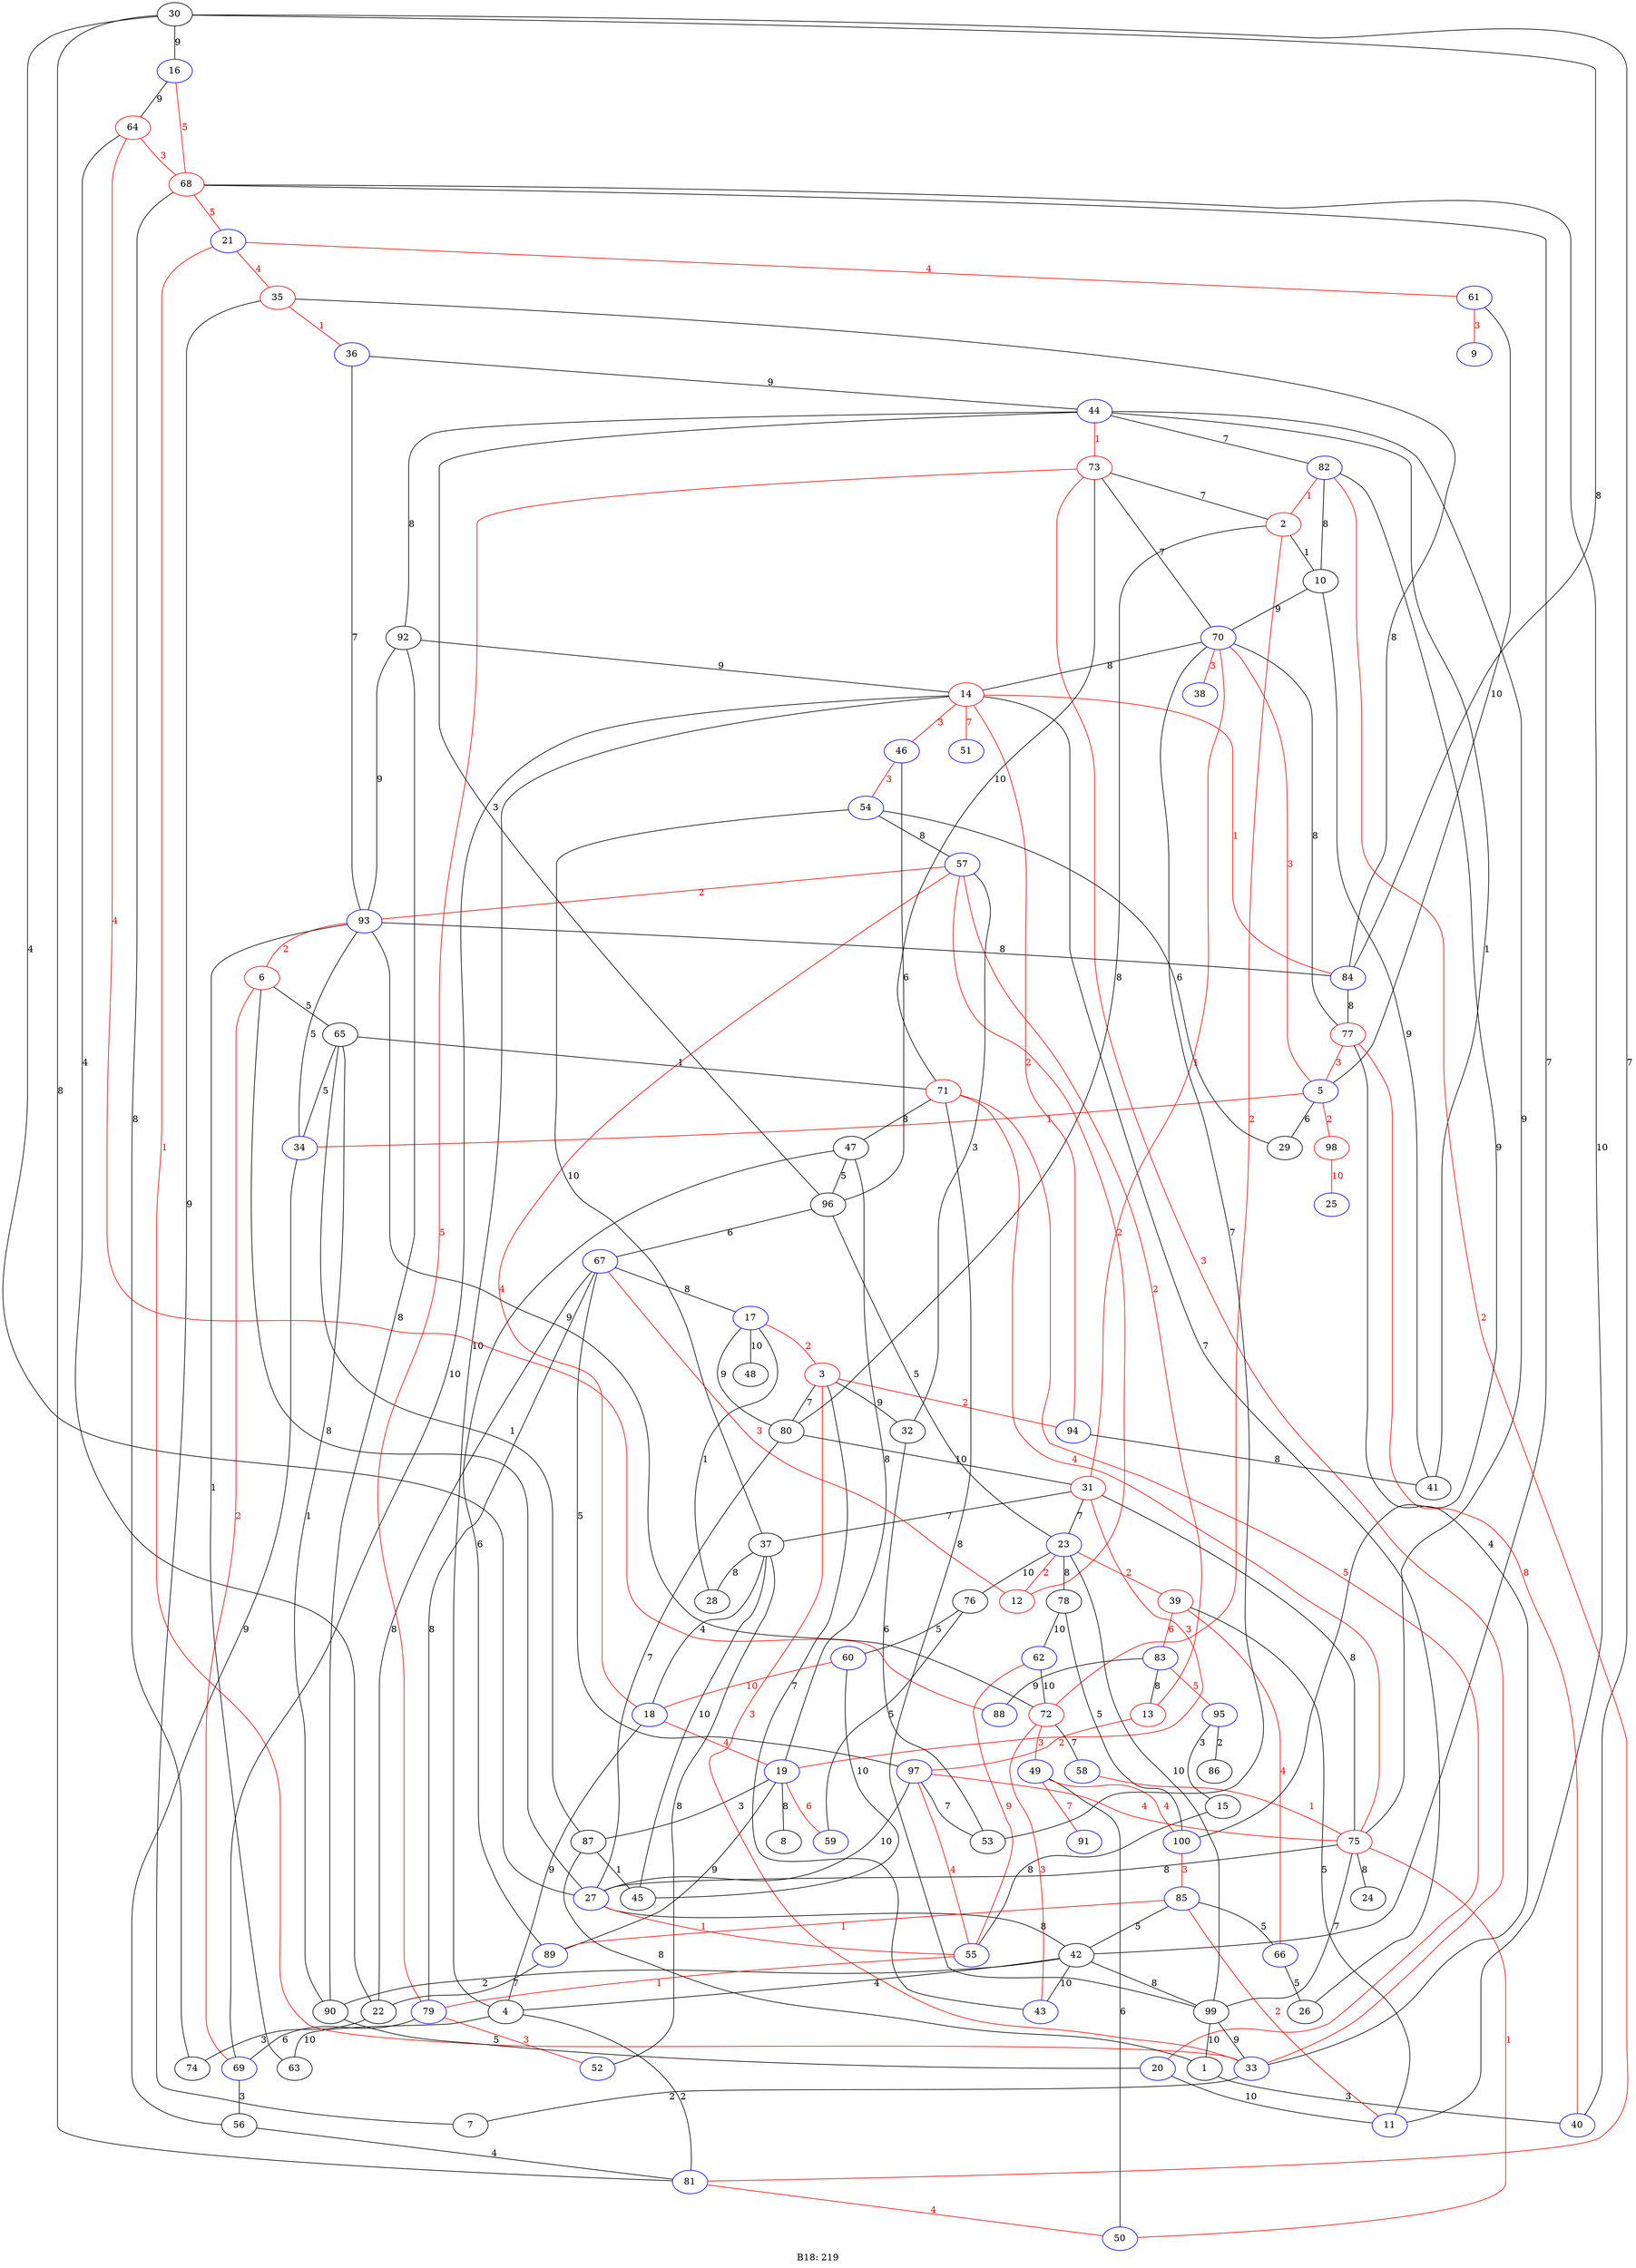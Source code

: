 strict graph G {
  label="B18: 219";
  1 [ ];
  2 [ color="red" ];
  3 [ color="red" ];
  4 [ ];
  5 [ color="blue" ];
  6 [ color="red" ];
  7 [ ];
  8 [ ];
  9 [ color="blue" ];
  10 [ ];
  11 [ color="blue" ];
  12 [ color="red" ];
  13 [ color="red" ];
  14 [ color="red" ];
  15 [ ];
  16 [ color="blue" ];
  17 [ color="blue" ];
  18 [ color="blue" ];
  19 [ color="blue" ];
  20 [ color="blue" ];
  21 [ color="blue" ];
  22 [ ];
  23 [ color="blue" ];
  24 [ ];
  25 [ color="blue" ];
  26 [ ];
  27 [ color="blue" ];
  28 [ ];
  29 [ ];
  30 [ ];
  31 [ color="red" ];
  32 [ ];
  33 [ color="blue" ];
  34 [ color="blue" ];
  35 [ color="red" ];
  36 [ color="blue" ];
  37 [ ];
  38 [ color="blue" ];
  39 [ color="red" ];
  40 [ color="blue" ];
  41 [ ];
  42 [ ];
  43 [ color="blue" ];
  44 [ color="blue" ];
  45 [ ];
  46 [ color="blue" ];
  47 [ ];
  48 [ ];
  49 [ color="blue" ];
  50 [ color="blue" ];
  51 [ color="blue" ];
  52 [ color="blue" ];
  53 [ ];
  54 [ color="blue" ];
  55 [ color="blue" ];
  56 [ ];
  57 [ color="blue" ];
  58 [ color="blue" ];
  59 [ color="blue" ];
  60 [ color="blue" ];
  61 [ color="blue" ];
  62 [ color="blue" ];
  63 [ ];
  64 [ color="red" ];
  65 [ ];
  66 [ color="blue" ];
  67 [ color="blue" ];
  68 [ color="red" ];
  69 [ color="blue" ];
  70 [ color="blue" ];
  71 [ color="red" ];
  72 [ color="red" ];
  73 [ color="red" ];
  74 [ ];
  75 [ color="red" ];
  76 [ ];
  77 [ color="red" ];
  78 [ ];
  79 [ color="blue" ];
  80 [ ];
  81 [ color="blue" ];
  82 [ color="blue" ];
  83 [ color="blue" ];
  84 [ color="blue" ];
  85 [ color="blue" ];
  86 [ ];
  87 [ ];
  88 [ color="blue" ];
  89 [ color="blue" ];
  90 [ ];
  91 [ color="blue" ];
  92 [ ];
  93 [ color="blue" ];
  94 [ color="blue" ];
  95 [ color="blue" ];
  96 [ ];
  97 [ color="blue" ];
  98 [ color="red" ];
  99 [ ];
  100 [ color="blue" ];
  1 -- 40 [ label="3" ];
  2 -- 10 [ label="1" ];
  2 -- 72 [ color="red" fontcolor="red" label="2" ];
  3 -- 32 [ label="9" ];
  3 -- 80 [ label="7" ];
  3 -- 94 [ color="red" fontcolor="red" label="2" ];
  4 -- 14 [ label="10" ];
  4 -- 63 [ label="10" ];
  4 -- 81 [ label="2" ];
  5 -- 29 [ label="6" ];
  5 -- 34 [ color="red" fontcolor="red" label="1" ];
  5 -- 98 [ color="red" fontcolor="red" label="2" ];
  6 -- 65 [ label="5" ];
  6 -- 69 [ color="red" fontcolor="red" label="2" ];
  7 -- 35 [ label="9" ];
  10 -- 70 [ label="9" ];
  12 -- 57 [ color="red" fontcolor="red" label="2" ];
  13 -- 57 [ color="red" fontcolor="red" label="2" ];
  13 -- 97 [ color="red" fontcolor="red" label="2" ];
  14 -- 46 [ color="red" fontcolor="red" label="3" ];
  14 -- 51 [ color="red" fontcolor="red" label="7" ];
  14 -- 84 [ color="red" fontcolor="red" label="1" ];
  14 -- 94 [ color="red" fontcolor="red" label="2" ];
  15 -- 55 [ label="8" ];
  16 -- 64 [ label="9" ];
  17 -- 3 [ color="red" fontcolor="red" label="2" ];
  17 -- 48 [ label="10" ];
  18 -- 4 [ label="9" ];
  18 -- 19 [ color="red" fontcolor="red" label="4" ];
  18 -- 57 [ color="red" fontcolor="red" label="4" ];
  19 -- 8 [ label="8" ];
  19 -- 47 [ label="8" ];
  19 -- 59 [ color="red" fontcolor="red" label="6" ];
  19 -- 87 [ label="3" ];
  19 -- 89 [ label="9" ];
  20 -- 11 [ label="10" ];
  21 -- 35 [ color="red" fontcolor="red" label="4" ];
  21 -- 61 [ color="red" fontcolor="red" label="4" ];
  22 -- 64 [ label="4" ];
  22 -- 74 [ label="3" ];
  23 -- 12 [ color="red" fontcolor="red" label="2" ];
  23 -- 39 [ color="red" fontcolor="red" label="2" ];
  23 -- 76 [ label="10" ];
  23 -- 78 [ label="8" ];
  23 -- 96 [ label="5" ];
  26 -- 14 [ label="7" ];
  27 -- 6 [ label="8" ];
  27 -- 42 [ label="8" ];
  27 -- 55 [ color="red" fontcolor="red" label="1" ];
  28 -- 17 [ label="1" ];
  30 -- 16 [ label="9" ];
  30 -- 27 [ label="4" ];
  30 -- 40 [ label="7" ];
  30 -- 84 [ label="8" ];
  31 -- 19 [ color="red" fontcolor="red" label="3" ];
  31 -- 23 [ label="7" ];
  31 -- 37 [ label="7" ];
  31 -- 70 [ color="red" fontcolor="red" label="1" ];
  31 -- 75 [ label="8" ];
  32 -- 53 [ label="6" ];
  32 -- 57 [ label="3" ];
  33 -- 3 [ color="red" fontcolor="red" label="3" ];
  33 -- 7 [ label="2" ];
  33 -- 21 [ color="red" fontcolor="red" label="1" ];
  33 -- 73 [ color="red" fontcolor="red" label="3" ];
  34 -- 56 [ label="9" ];
  35 -- 36 [ color="red" fontcolor="red" label="1" ];
  35 -- 84 [ label="8" ];
  36 -- 44 [ label="9" ];
  36 -- 93 [ label="7" ];
  37 -- 18 [ label="4" ];
  37 -- 28 [ label="8" ];
  37 -- 45 [ label="10" ];
  37 -- 52 [ label="8" ];
  37 -- 54 [ label="10" ];
  39 -- 11 [ label="5" ];
  39 -- 66 [ color="red" fontcolor="red" label="4" ];
  39 -- 83 [ color="red" fontcolor="red" label="6" ];
  41 -- 10 [ label="9" ];
  41 -- 44 [ label="1" ];
  42 -- 4 [ label="4" ];
  42 -- 43 [ label="10" ];
  42 -- 90 [ label="2" ];
  42 -- 99 [ label="8" ];
  43 -- 3 [ label="7" ];
  44 -- 73 [ color="red" fontcolor="red" label="1" ];
  44 -- 82 [ label="7" ];
  44 -- 92 [ label="8" ];
  46 -- 54 [ color="red" fontcolor="red" label="3" ];
  47 -- 89 [ label="6" ];
  47 -- 96 [ label="5" ];
  49 -- 50 [ label="6" ];
  49 -- 91 [ color="red" fontcolor="red" label="7" ];
  49 -- 100 [ color="red" fontcolor="red" label="4" ];
  54 -- 29 [ label="6" ];
  54 -- 57 [ label="8" ];
  55 -- 79 [ color="red" fontcolor="red" label="1" ];
  55 -- 97 [ color="red" fontcolor="red" label="4" ];
  56 -- 81 [ label="4" ];
  57 -- 93 [ color="red" fontcolor="red" label="2" ];
  58 -- 75 [ color="red" fontcolor="red" label="1" ];
  60 -- 18 [ color="red" fontcolor="red" label="10" ];
  60 -- 45 [ label="10" ];
  61 -- 5 [ label="10" ];
  61 -- 9 [ color="red" fontcolor="red" label="3" ];
  62 -- 55 [ color="red" fontcolor="red" label="9" ];
  62 -- 72 [ label="10" ];
  64 -- 68 [ color="red" fontcolor="red" label="3" ];
  64 -- 88 [ color="red" fontcolor="red" label="4" ];
  65 -- 34 [ label="5" ];
  65 -- 71 [ label="1" ];
  65 -- 87 [ label="1" ];
  65 -- 90 [ label="1" ];
  66 -- 26 [ label="5" ];
  67 -- 12 [ color="red" fontcolor="red" label="3" ];
  67 -- 17 [ label="8" ];
  67 -- 22 [ label="8" ];
  67 -- 97 [ label="5" ];
  68 -- 11 [ label="10" ];
  68 -- 16 [ color="red" fontcolor="red" label="5" ];
  68 -- 21 [ color="red" fontcolor="red" label="5" ];
  68 -- 42 [ label="7" ];
  68 -- 74 [ label="8" ];
  69 -- 14 [ label="10" ];
  69 -- 56 [ label="3" ];
  70 -- 5 [ color="red" fontcolor="red" label="3" ];
  70 -- 14 [ label="8" ];
  70 -- 38 [ color="red" fontcolor="red" label="3" ];
  70 -- 53 [ label="7" ];
  70 -- 77 [ label="8" ];
  71 -- 20 [ color="red" fontcolor="red" label="5" ];
  71 -- 47 [ label="8" ];
  72 -- 43 [ color="red" fontcolor="red" label="3" ];
  72 -- 49 [ color="red" fontcolor="red" label="3" ];
  72 -- 58 [ label="7" ];
  72 -- 93 [ label="9" ];
  73 -- 2 [ label="7" ];
  73 -- 70 [ label="7" ];
  73 -- 71 [ label="10" ];
  73 -- 79 [ color="red" fontcolor="red" label="5" ];
  75 -- 24 [ label="8" ];
  75 -- 27 [ label="8" ];
  75 -- 44 [ label="9" ];
  75 -- 50 [ color="red" fontcolor="red" label="1" ];
  75 -- 71 [ color="red" fontcolor="red" label="4" ];
  75 -- 99 [ label="7" ];
  76 -- 59 [ label="5" ];
  76 -- 60 [ label="5" ];
  77 -- 5 [ color="red" fontcolor="red" label="3" ];
  77 -- 33 [ label="4" ];
  77 -- 40 [ color="red" fontcolor="red" label="8" ];
  78 -- 62 [ label="10" ];
  78 -- 100 [ label="5" ];
  79 -- 52 [ color="red" fontcolor="red" label="3" ];
  79 -- 67 [ label="8" ];
  79 -- 69 [ label="6" ];
  80 -- 2 [ label="8" ];
  80 -- 17 [ label="9" ];
  80 -- 27 [ label="7" ];
  80 -- 31 [ label="10" ];
  81 -- 30 [ label="8" ];
  81 -- 50 [ color="red" fontcolor="red" label="4" ];
  82 -- 2 [ color="red" fontcolor="red" label="1" ];
  82 -- 10 [ label="8" ];
  82 -- 81 [ color="red" fontcolor="red" label="2" ];
  82 -- 100 [ label="9" ];
  83 -- 13 [ label="8" ];
  83 -- 88 [ label="9" ];
  83 -- 95 [ color="red" fontcolor="red" label="5" ];
  84 -- 77 [ label="8" ];
  85 -- 11 [ color="red" fontcolor="red" label="2" ];
  85 -- 42 [ label="5" ];
  85 -- 66 [ label="5" ];
  85 -- 89 [ color="red" fontcolor="red" label="1" ];
  87 -- 1 [ label="8" ];
  87 -- 45 [ label="1" ];
  89 -- 22 [ label="7" ];
  90 -- 20 [ label="5" ];
  92 -- 14 [ label="9" ];
  92 -- 90 [ label="8" ];
  92 -- 93 [ label="9" ];
  93 -- 6 [ color="red" fontcolor="red" label="2" ];
  93 -- 34 [ label="5" ];
  93 -- 63 [ label="1" ];
  93 -- 84 [ label="8" ];
  94 -- 41 [ label="8" ];
  95 -- 15 [ label="3" ];
  95 -- 86 [ label="2" ];
  96 -- 44 [ label="3" ];
  96 -- 46 [ label="6" ];
  96 -- 67 [ label="6" ];
  97 -- 27 [ label="10" ];
  97 -- 53 [ label="7" ];
  97 -- 75 [ color="red" fontcolor="red" label="4" ];
  98 -- 25 [ color="red" fontcolor="red" label="10" ];
  99 -- 1 [ label="10" ];
  99 -- 23 [ label="10" ];
  99 -- 33 [ label="9" ];
  99 -- 71 [ label="8" ];
  100 -- 85 [ color="red" fontcolor="red" label="3" ];
}
